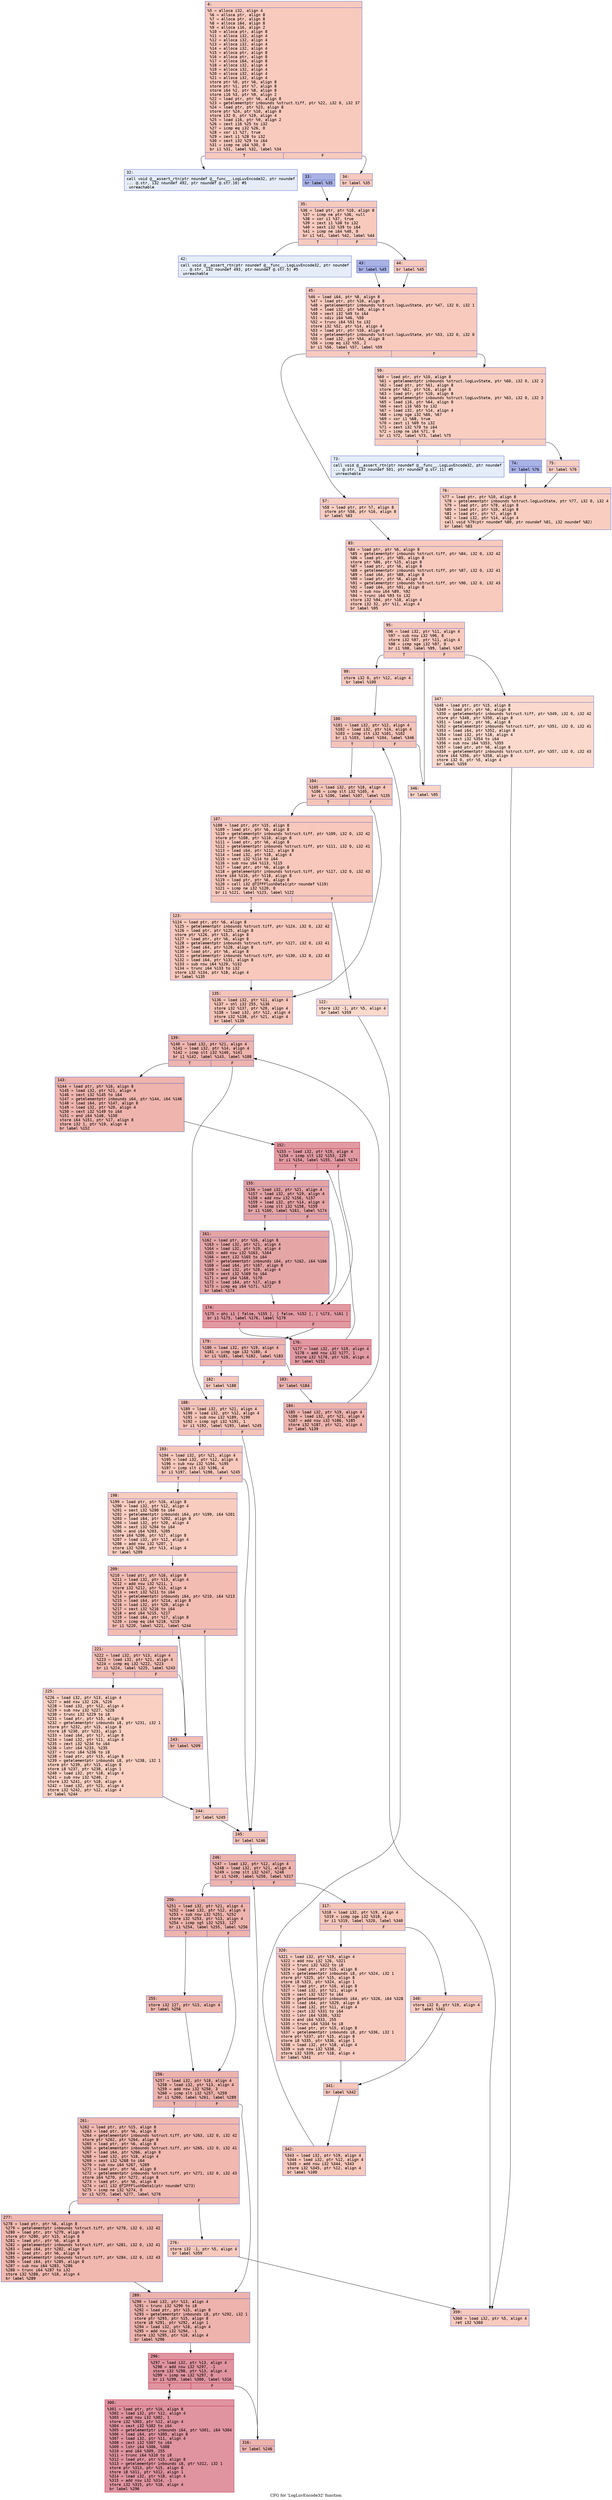 digraph "CFG for 'LogLuvEncode32' function" {
	label="CFG for 'LogLuvEncode32' function";

	Node0x600000635810 [shape=record,color="#3d50c3ff", style=filled, fillcolor="#ef886b70" fontname="Courier",label="{4:\l|  %5 = alloca i32, align 4\l  %6 = alloca ptr, align 8\l  %7 = alloca ptr, align 8\l  %8 = alloca i64, align 8\l  %9 = alloca i16, align 2\l  %10 = alloca ptr, align 8\l  %11 = alloca i32, align 4\l  %12 = alloca i32, align 4\l  %13 = alloca i32, align 4\l  %14 = alloca i32, align 4\l  %15 = alloca ptr, align 8\l  %16 = alloca ptr, align 8\l  %17 = alloca i64, align 8\l  %18 = alloca i32, align 4\l  %19 = alloca i32, align 4\l  %20 = alloca i32, align 4\l  %21 = alloca i32, align 4\l  store ptr %0, ptr %6, align 8\l  store ptr %1, ptr %7, align 8\l  store i64 %2, ptr %8, align 8\l  store i16 %3, ptr %9, align 2\l  %22 = load ptr, ptr %6, align 8\l  %23 = getelementptr inbounds %struct.tiff, ptr %22, i32 0, i32 37\l  %24 = load ptr, ptr %23, align 8\l  store ptr %24, ptr %10, align 8\l  store i32 0, ptr %19, align 4\l  %25 = load i16, ptr %9, align 2\l  %26 = zext i16 %25 to i32\l  %27 = icmp eq i32 %26, 0\l  %28 = xor i1 %27, true\l  %29 = zext i1 %28 to i32\l  %30 = sext i32 %29 to i64\l  %31 = icmp ne i64 %30, 0\l  br i1 %31, label %32, label %34\l|{<s0>T|<s1>F}}"];
	Node0x600000635810:s0 -> Node0x600000635860[tooltip="4 -> 32\nProbability 0.00%" ];
	Node0x600000635810:s1 -> Node0x600000635900[tooltip="4 -> 34\nProbability 100.00%" ];
	Node0x600000635860 [shape=record,color="#3d50c3ff", style=filled, fillcolor="#c7d7f070" fontname="Courier",label="{32:\l|  call void @__assert_rtn(ptr noundef @__func__.LogLuvEncode32, ptr noundef\l... @.str, i32 noundef 492, ptr noundef @.str.10) #5\l  unreachable\l}"];
	Node0x6000006358b0 [shape=record,color="#3d50c3ff", style=filled, fillcolor="#3d50c370" fontname="Courier",label="{33:\l|  br label %35\l}"];
	Node0x6000006358b0 -> Node0x600000635950[tooltip="33 -> 35\nProbability 100.00%" ];
	Node0x600000635900 [shape=record,color="#3d50c3ff", style=filled, fillcolor="#ef886b70" fontname="Courier",label="{34:\l|  br label %35\l}"];
	Node0x600000635900 -> Node0x600000635950[tooltip="34 -> 35\nProbability 100.00%" ];
	Node0x600000635950 [shape=record,color="#3d50c3ff", style=filled, fillcolor="#ef886b70" fontname="Courier",label="{35:\l|  %36 = load ptr, ptr %10, align 8\l  %37 = icmp ne ptr %36, null\l  %38 = xor i1 %37, true\l  %39 = zext i1 %38 to i32\l  %40 = sext i32 %39 to i64\l  %41 = icmp ne i64 %40, 0\l  br i1 %41, label %42, label %44\l|{<s0>T|<s1>F}}"];
	Node0x600000635950:s0 -> Node0x6000006359a0[tooltip="35 -> 42\nProbability 0.00%" ];
	Node0x600000635950:s1 -> Node0x600000635a40[tooltip="35 -> 44\nProbability 100.00%" ];
	Node0x6000006359a0 [shape=record,color="#3d50c3ff", style=filled, fillcolor="#c7d7f070" fontname="Courier",label="{42:\l|  call void @__assert_rtn(ptr noundef @__func__.LogLuvEncode32, ptr noundef\l... @.str, i32 noundef 493, ptr noundef @.str.5) #5\l  unreachable\l}"];
	Node0x6000006359f0 [shape=record,color="#3d50c3ff", style=filled, fillcolor="#3d50c370" fontname="Courier",label="{43:\l|  br label %45\l}"];
	Node0x6000006359f0 -> Node0x600000635a90[tooltip="43 -> 45\nProbability 100.00%" ];
	Node0x600000635a40 [shape=record,color="#3d50c3ff", style=filled, fillcolor="#ef886b70" fontname="Courier",label="{44:\l|  br label %45\l}"];
	Node0x600000635a40 -> Node0x600000635a90[tooltip="44 -> 45\nProbability 100.00%" ];
	Node0x600000635a90 [shape=record,color="#3d50c3ff", style=filled, fillcolor="#ef886b70" fontname="Courier",label="{45:\l|  %46 = load i64, ptr %8, align 8\l  %47 = load ptr, ptr %10, align 8\l  %48 = getelementptr inbounds %struct.logLuvState, ptr %47, i32 0, i32 1\l  %49 = load i32, ptr %48, align 4\l  %50 = sext i32 %49 to i64\l  %51 = sdiv i64 %46, %50\l  %52 = trunc i64 %51 to i32\l  store i32 %52, ptr %14, align 4\l  %53 = load ptr, ptr %10, align 8\l  %54 = getelementptr inbounds %struct.logLuvState, ptr %53, i32 0, i32 0\l  %55 = load i32, ptr %54, align 8\l  %56 = icmp eq i32 %55, 2\l  br i1 %56, label %57, label %59\l|{<s0>T|<s1>F}}"];
	Node0x600000635a90:s0 -> Node0x600000635ae0[tooltip="45 -> 57\nProbability 50.00%" ];
	Node0x600000635a90:s1 -> Node0x600000635b30[tooltip="45 -> 59\nProbability 50.00%" ];
	Node0x600000635ae0 [shape=record,color="#3d50c3ff", style=filled, fillcolor="#f2907270" fontname="Courier",label="{57:\l|  %58 = load ptr, ptr %7, align 8\l  store ptr %58, ptr %16, align 8\l  br label %83\l}"];
	Node0x600000635ae0 -> Node0x600000635cc0[tooltip="57 -> 83\nProbability 100.00%" ];
	Node0x600000635b30 [shape=record,color="#3d50c3ff", style=filled, fillcolor="#f2907270" fontname="Courier",label="{59:\l|  %60 = load ptr, ptr %10, align 8\l  %61 = getelementptr inbounds %struct.logLuvState, ptr %60, i32 0, i32 2\l  %62 = load ptr, ptr %61, align 8\l  store ptr %62, ptr %16, align 8\l  %63 = load ptr, ptr %10, align 8\l  %64 = getelementptr inbounds %struct.logLuvState, ptr %63, i32 0, i32 3\l  %65 = load i16, ptr %64, align 8\l  %66 = sext i16 %65 to i32\l  %67 = load i32, ptr %14, align 4\l  %68 = icmp sge i32 %66, %67\l  %69 = xor i1 %68, true\l  %70 = zext i1 %69 to i32\l  %71 = sext i32 %70 to i64\l  %72 = icmp ne i64 %71, 0\l  br i1 %72, label %73, label %75\l|{<s0>T|<s1>F}}"];
	Node0x600000635b30:s0 -> Node0x600000635b80[tooltip="59 -> 73\nProbability 0.00%" ];
	Node0x600000635b30:s1 -> Node0x600000635c20[tooltip="59 -> 75\nProbability 100.00%" ];
	Node0x600000635b80 [shape=record,color="#3d50c3ff", style=filled, fillcolor="#c5d6f270" fontname="Courier",label="{73:\l|  call void @__assert_rtn(ptr noundef @__func__.LogLuvEncode32, ptr noundef\l... @.str, i32 noundef 501, ptr noundef @.str.11) #5\l  unreachable\l}"];
	Node0x600000635bd0 [shape=record,color="#3d50c3ff", style=filled, fillcolor="#3d50c370" fontname="Courier",label="{74:\l|  br label %76\l}"];
	Node0x600000635bd0 -> Node0x600000635c70[tooltip="74 -> 76\nProbability 100.00%" ];
	Node0x600000635c20 [shape=record,color="#3d50c3ff", style=filled, fillcolor="#f2907270" fontname="Courier",label="{75:\l|  br label %76\l}"];
	Node0x600000635c20 -> Node0x600000635c70[tooltip="75 -> 76\nProbability 100.00%" ];
	Node0x600000635c70 [shape=record,color="#3d50c3ff", style=filled, fillcolor="#f2907270" fontname="Courier",label="{76:\l|  %77 = load ptr, ptr %10, align 8\l  %78 = getelementptr inbounds %struct.logLuvState, ptr %77, i32 0, i32 4\l  %79 = load ptr, ptr %78, align 8\l  %80 = load ptr, ptr %10, align 8\l  %81 = load ptr, ptr %7, align 8\l  %82 = load i32, ptr %14, align 4\l  call void %79(ptr noundef %80, ptr noundef %81, i32 noundef %82)\l  br label %83\l}"];
	Node0x600000635c70 -> Node0x600000635cc0[tooltip="76 -> 83\nProbability 100.00%" ];
	Node0x600000635cc0 [shape=record,color="#3d50c3ff", style=filled, fillcolor="#ef886b70" fontname="Courier",label="{83:\l|  %84 = load ptr, ptr %6, align 8\l  %85 = getelementptr inbounds %struct.tiff, ptr %84, i32 0, i32 42\l  %86 = load ptr, ptr %85, align 8\l  store ptr %86, ptr %15, align 8\l  %87 = load ptr, ptr %6, align 8\l  %88 = getelementptr inbounds %struct.tiff, ptr %87, i32 0, i32 41\l  %89 = load i64, ptr %88, align 8\l  %90 = load ptr, ptr %6, align 8\l  %91 = getelementptr inbounds %struct.tiff, ptr %90, i32 0, i32 43\l  %92 = load i64, ptr %91, align 8\l  %93 = sub nsw i64 %89, %92\l  %94 = trunc i64 %93 to i32\l  store i32 %94, ptr %18, align 4\l  store i32 32, ptr %11, align 4\l  br label %95\l}"];
	Node0x600000635cc0 -> Node0x600000635d10[tooltip="83 -> 95\nProbability 100.00%" ];
	Node0x600000635d10 [shape=record,color="#3d50c3ff", style=filled, fillcolor="#ef886b70" fontname="Courier",label="{95:\l|  %96 = load i32, ptr %11, align 4\l  %97 = sub nsw i32 %96, 8\l  store i32 %97, ptr %11, align 4\l  %98 = icmp sge i32 %97, 0\l  br i1 %98, label %99, label %347\l|{<s0>T|<s1>F}}"];
	Node0x600000635d10:s0 -> Node0x600000635d60[tooltip="95 -> 99\nProbability 96.88%" ];
	Node0x600000635d10:s1 -> Node0x600000636b20[tooltip="95 -> 347\nProbability 3.12%" ];
	Node0x600000635d60 [shape=record,color="#3d50c3ff", style=filled, fillcolor="#ef886b70" fontname="Courier",label="{99:\l|  store i32 0, ptr %12, align 4\l  br label %100\l}"];
	Node0x600000635d60 -> Node0x600000635db0[tooltip="99 -> 100\nProbability 100.00%" ];
	Node0x600000635db0 [shape=record,color="#3d50c3ff", style=filled, fillcolor="#e97a5f70" fontname="Courier",label="{100:\l|  %101 = load i32, ptr %12, align 4\l  %102 = load i32, ptr %14, align 4\l  %103 = icmp slt i32 %101, %102\l  br i1 %103, label %104, label %346\l|{<s0>T|<s1>F}}"];
	Node0x600000635db0:s0 -> Node0x600000635e00[tooltip="100 -> 104\nProbability 96.88%" ];
	Node0x600000635db0:s1 -> Node0x600000636ad0[tooltip="100 -> 346\nProbability 3.12%" ];
	Node0x600000635e00 [shape=record,color="#3d50c3ff", style=filled, fillcolor="#e97a5f70" fontname="Courier",label="{104:\l|  %105 = load i32, ptr %18, align 4\l  %106 = icmp slt i32 %105, 4\l  br i1 %106, label %107, label %135\l|{<s0>T|<s1>F}}"];
	Node0x600000635e00:s0 -> Node0x600000635e50[tooltip="104 -> 107\nProbability 50.00%" ];
	Node0x600000635e00:s1 -> Node0x600000635f40[tooltip="104 -> 135\nProbability 50.00%" ];
	Node0x600000635e50 [shape=record,color="#3d50c3ff", style=filled, fillcolor="#ed836670" fontname="Courier",label="{107:\l|  %108 = load ptr, ptr %15, align 8\l  %109 = load ptr, ptr %6, align 8\l  %110 = getelementptr inbounds %struct.tiff, ptr %109, i32 0, i32 42\l  store ptr %108, ptr %110, align 8\l  %111 = load ptr, ptr %6, align 8\l  %112 = getelementptr inbounds %struct.tiff, ptr %111, i32 0, i32 41\l  %113 = load i64, ptr %112, align 8\l  %114 = load i32, ptr %18, align 4\l  %115 = sext i32 %114 to i64\l  %116 = sub nsw i64 %113, %115\l  %117 = load ptr, ptr %6, align 8\l  %118 = getelementptr inbounds %struct.tiff, ptr %117, i32 0, i32 43\l  store i64 %116, ptr %118, align 8\l  %119 = load ptr, ptr %6, align 8\l  %120 = call i32 @TIFFFlushData1(ptr noundef %119)\l  %121 = icmp ne i32 %120, 0\l  br i1 %121, label %123, label %122\l|{<s0>T|<s1>F}}"];
	Node0x600000635e50:s0 -> Node0x600000635ef0[tooltip="107 -> 123\nProbability 96.88%" ];
	Node0x600000635e50:s1 -> Node0x600000635ea0[tooltip="107 -> 122\nProbability 3.12%" ];
	Node0x600000635ea0 [shape=record,color="#3d50c3ff", style=filled, fillcolor="#f7a88970" fontname="Courier",label="{122:\l|  store i32 -1, ptr %5, align 4\l  br label %359\l}"];
	Node0x600000635ea0 -> Node0x600000636b70[tooltip="122 -> 359\nProbability 100.00%" ];
	Node0x600000635ef0 [shape=record,color="#3d50c3ff", style=filled, fillcolor="#ed836670" fontname="Courier",label="{123:\l|  %124 = load ptr, ptr %6, align 8\l  %125 = getelementptr inbounds %struct.tiff, ptr %124, i32 0, i32 42\l  %126 = load ptr, ptr %125, align 8\l  store ptr %126, ptr %15, align 8\l  %127 = load ptr, ptr %6, align 8\l  %128 = getelementptr inbounds %struct.tiff, ptr %127, i32 0, i32 41\l  %129 = load i64, ptr %128, align 8\l  %130 = load ptr, ptr %6, align 8\l  %131 = getelementptr inbounds %struct.tiff, ptr %130, i32 0, i32 43\l  %132 = load i64, ptr %131, align 8\l  %133 = sub nsw i64 %129, %132\l  %134 = trunc i64 %133 to i32\l  store i32 %134, ptr %18, align 4\l  br label %135\l}"];
	Node0x600000635ef0 -> Node0x600000635f40[tooltip="123 -> 135\nProbability 100.00%" ];
	Node0x600000635f40 [shape=record,color="#3d50c3ff", style=filled, fillcolor="#e97a5f70" fontname="Courier",label="{135:\l|  %136 = load i32, ptr %11, align 4\l  %137 = shl i32 255, %136\l  store i32 %137, ptr %20, align 4\l  %138 = load i32, ptr %12, align 4\l  store i32 %138, ptr %21, align 4\l  br label %139\l}"];
	Node0x600000635f40 -> Node0x600000635f90[tooltip="135 -> 139\nProbability 100.00%" ];
	Node0x600000635f90 [shape=record,color="#3d50c3ff", style=filled, fillcolor="#d8564670" fontname="Courier",label="{139:\l|  %140 = load i32, ptr %21, align 4\l  %141 = load i32, ptr %14, align 4\l  %142 = icmp slt i32 %140, %141\l  br i1 %142, label %143, label %188\l|{<s0>T|<s1>F}}"];
	Node0x600000635f90:s0 -> Node0x600000635fe0[tooltip="139 -> 143\nProbability 96.88%" ];
	Node0x600000635f90:s1 -> Node0x600000636300[tooltip="139 -> 188\nProbability 3.12%" ];
	Node0x600000635fe0 [shape=record,color="#3d50c3ff", style=filled, fillcolor="#d8564670" fontname="Courier",label="{143:\l|  %144 = load ptr, ptr %16, align 8\l  %145 = load i32, ptr %21, align 4\l  %146 = sext i32 %145 to i64\l  %147 = getelementptr inbounds i64, ptr %144, i64 %146\l  %148 = load i64, ptr %147, align 8\l  %149 = load i32, ptr %20, align 4\l  %150 = sext i32 %149 to i64\l  %151 = and i64 %148, %150\l  store i64 %151, ptr %17, align 8\l  store i32 1, ptr %19, align 4\l  br label %152\l}"];
	Node0x600000635fe0 -> Node0x600000636030[tooltip="143 -> 152\nProbability 100.00%" ];
	Node0x600000636030 [shape=record,color="#b70d28ff", style=filled, fillcolor="#bb1b2c70" fontname="Courier",label="{152:\l|  %153 = load i32, ptr %19, align 4\l  %154 = icmp slt i32 %153, 129\l  br i1 %154, label %155, label %174\l|{<s0>T|<s1>F}}"];
	Node0x600000636030:s0 -> Node0x600000636080[tooltip="152 -> 155\nProbability 50.00%" ];
	Node0x600000636030:s1 -> Node0x600000636120[tooltip="152 -> 174\nProbability 50.00%" ];
	Node0x600000636080 [shape=record,color="#3d50c3ff", style=filled, fillcolor="#c32e3170" fontname="Courier",label="{155:\l|  %156 = load i32, ptr %21, align 4\l  %157 = load i32, ptr %19, align 4\l  %158 = add nsw i32 %156, %157\l  %159 = load i32, ptr %14, align 4\l  %160 = icmp slt i32 %158, %159\l  br i1 %160, label %161, label %174\l|{<s0>T|<s1>F}}"];
	Node0x600000636080:s0 -> Node0x6000006360d0[tooltip="155 -> 161\nProbability 50.00%" ];
	Node0x600000636080:s1 -> Node0x600000636120[tooltip="155 -> 174\nProbability 50.00%" ];
	Node0x6000006360d0 [shape=record,color="#3d50c3ff", style=filled, fillcolor="#c5333470" fontname="Courier",label="{161:\l|  %162 = load ptr, ptr %16, align 8\l  %163 = load i32, ptr %21, align 4\l  %164 = load i32, ptr %19, align 4\l  %165 = add nsw i32 %163, %164\l  %166 = sext i32 %165 to i64\l  %167 = getelementptr inbounds i64, ptr %162, i64 %166\l  %168 = load i64, ptr %167, align 8\l  %169 = load i32, ptr %20, align 4\l  %170 = sext i32 %169 to i64\l  %171 = and i64 %168, %170\l  %172 = load i64, ptr %17, align 8\l  %173 = icmp eq i64 %171, %172\l  br label %174\l}"];
	Node0x6000006360d0 -> Node0x600000636120[tooltip="161 -> 174\nProbability 100.00%" ];
	Node0x600000636120 [shape=record,color="#b70d28ff", style=filled, fillcolor="#bb1b2c70" fontname="Courier",label="{174:\l|  %175 = phi i1 [ false, %155 ], [ false, %152 ], [ %173, %161 ]\l  br i1 %175, label %176, label %179\l|{<s0>T|<s1>F}}"];
	Node0x600000636120:s0 -> Node0x600000636170[tooltip="174 -> 176\nProbability 96.88%" ];
	Node0x600000636120:s1 -> Node0x6000006361c0[tooltip="174 -> 179\nProbability 3.12%" ];
	Node0x600000636170 [shape=record,color="#b70d28ff", style=filled, fillcolor="#bb1b2c70" fontname="Courier",label="{176:\l|  %177 = load i32, ptr %19, align 4\l  %178 = add nsw i32 %177, 1\l  store i32 %178, ptr %19, align 4\l  br label %152\l}"];
	Node0x600000636170 -> Node0x600000636030[tooltip="176 -> 152\nProbability 100.00%" ];
	Node0x6000006361c0 [shape=record,color="#3d50c3ff", style=filled, fillcolor="#d8564670" fontname="Courier",label="{179:\l|  %180 = load i32, ptr %19, align 4\l  %181 = icmp sge i32 %180, 4\l  br i1 %181, label %182, label %183\l|{<s0>T|<s1>F}}"];
	Node0x6000006361c0:s0 -> Node0x600000636210[tooltip="179 -> 182\nProbability 3.12%" ];
	Node0x6000006361c0:s1 -> Node0x600000636260[tooltip="179 -> 183\nProbability 96.88%" ];
	Node0x600000636210 [shape=record,color="#3d50c3ff", style=filled, fillcolor="#ed836670" fontname="Courier",label="{182:\l|  br label %188\l}"];
	Node0x600000636210 -> Node0x600000636300[tooltip="182 -> 188\nProbability 100.00%" ];
	Node0x600000636260 [shape=record,color="#3d50c3ff", style=filled, fillcolor="#d8564670" fontname="Courier",label="{183:\l|  br label %184\l}"];
	Node0x600000636260 -> Node0x6000006362b0[tooltip="183 -> 184\nProbability 100.00%" ];
	Node0x6000006362b0 [shape=record,color="#3d50c3ff", style=filled, fillcolor="#d8564670" fontname="Courier",label="{184:\l|  %185 = load i32, ptr %19, align 4\l  %186 = load i32, ptr %21, align 4\l  %187 = add nsw i32 %186, %185\l  store i32 %187, ptr %21, align 4\l  br label %139\l}"];
	Node0x6000006362b0 -> Node0x600000635f90[tooltip="184 -> 139\nProbability 100.00%" ];
	Node0x600000636300 [shape=record,color="#3d50c3ff", style=filled, fillcolor="#e97a5f70" fontname="Courier",label="{188:\l|  %189 = load i32, ptr %21, align 4\l  %190 = load i32, ptr %12, align 4\l  %191 = sub nsw i32 %189, %190\l  %192 = icmp sgt i32 %191, 1\l  br i1 %192, label %193, label %245\l|{<s0>T|<s1>F}}"];
	Node0x600000636300:s0 -> Node0x600000636350[tooltip="188 -> 193\nProbability 50.00%" ];
	Node0x600000636300:s1 -> Node0x600000636580[tooltip="188 -> 245\nProbability 50.00%" ];
	Node0x600000636350 [shape=record,color="#3d50c3ff", style=filled, fillcolor="#ed836670" fontname="Courier",label="{193:\l|  %194 = load i32, ptr %21, align 4\l  %195 = load i32, ptr %12, align 4\l  %196 = sub nsw i32 %194, %195\l  %197 = icmp slt i32 %196, 4\l  br i1 %197, label %198, label %245\l|{<s0>T|<s1>F}}"];
	Node0x600000636350:s0 -> Node0x6000006363a0[tooltip="193 -> 198\nProbability 50.00%" ];
	Node0x600000636350:s1 -> Node0x600000636580[tooltip="193 -> 245\nProbability 50.00%" ];
	Node0x6000006363a0 [shape=record,color="#3d50c3ff", style=filled, fillcolor="#f08b6e70" fontname="Courier",label="{198:\l|  %199 = load ptr, ptr %16, align 8\l  %200 = load i32, ptr %12, align 4\l  %201 = sext i32 %200 to i64\l  %202 = getelementptr inbounds i64, ptr %199, i64 %201\l  %203 = load i64, ptr %202, align 8\l  %204 = load i32, ptr %20, align 4\l  %205 = sext i32 %204 to i64\l  %206 = and i64 %203, %205\l  store i64 %206, ptr %17, align 8\l  %207 = load i32, ptr %12, align 4\l  %208 = add nsw i32 %207, 1\l  store i32 %208, ptr %13, align 4\l  br label %209\l}"];
	Node0x6000006363a0 -> Node0x6000006363f0[tooltip="198 -> 209\nProbability 100.00%" ];
	Node0x6000006363f0 [shape=record,color="#3d50c3ff", style=filled, fillcolor="#e1675170" fontname="Courier",label="{209:\l|  %210 = load ptr, ptr %16, align 8\l  %211 = load i32, ptr %13, align 4\l  %212 = add nsw i32 %211, 1\l  store i32 %212, ptr %13, align 4\l  %213 = sext i32 %211 to i64\l  %214 = getelementptr inbounds i64, ptr %210, i64 %213\l  %215 = load i64, ptr %214, align 8\l  %216 = load i32, ptr %20, align 4\l  %217 = sext i32 %216 to i64\l  %218 = and i64 %215, %217\l  %219 = load i64, ptr %17, align 8\l  %220 = icmp eq i64 %218, %219\l  br i1 %220, label %221, label %244\l|{<s0>T|<s1>F}}"];
	Node0x6000006363f0:s0 -> Node0x600000636440[tooltip="209 -> 221\nProbability 96.88%" ];
	Node0x6000006363f0:s1 -> Node0x600000636530[tooltip="209 -> 244\nProbability 3.12%" ];
	Node0x600000636440 [shape=record,color="#3d50c3ff", style=filled, fillcolor="#e36c5570" fontname="Courier",label="{221:\l|  %222 = load i32, ptr %13, align 4\l  %223 = load i32, ptr %21, align 4\l  %224 = icmp eq i32 %222, %223\l  br i1 %224, label %225, label %243\l|{<s0>T|<s1>F}}"];
	Node0x600000636440:s0 -> Node0x600000636490[tooltip="221 -> 225\nProbability 3.12%" ];
	Node0x600000636440:s1 -> Node0x6000006364e0[tooltip="221 -> 243\nProbability 96.88%" ];
	Node0x600000636490 [shape=record,color="#3d50c3ff", style=filled, fillcolor="#f3947570" fontname="Courier",label="{225:\l|  %226 = load i32, ptr %13, align 4\l  %227 = add nsw i32 126, %226\l  %228 = load i32, ptr %12, align 4\l  %229 = sub nsw i32 %227, %228\l  %230 = trunc i32 %229 to i8\l  %231 = load ptr, ptr %15, align 8\l  %232 = getelementptr inbounds i8, ptr %231, i32 1\l  store ptr %232, ptr %15, align 8\l  store i8 %230, ptr %231, align 1\l  %233 = load i64, ptr %17, align 8\l  %234 = load i32, ptr %11, align 4\l  %235 = zext i32 %234 to i64\l  %236 = lshr i64 %233, %235\l  %237 = trunc i64 %236 to i8\l  %238 = load ptr, ptr %15, align 8\l  %239 = getelementptr inbounds i8, ptr %238, i32 1\l  store ptr %239, ptr %15, align 8\l  store i8 %237, ptr %238, align 1\l  %240 = load i32, ptr %18, align 4\l  %241 = sub nsw i32 %240, 2\l  store i32 %241, ptr %18, align 4\l  %242 = load i32, ptr %21, align 4\l  store i32 %242, ptr %12, align 4\l  br label %244\l}"];
	Node0x600000636490 -> Node0x600000636530[tooltip="225 -> 244\nProbability 100.00%" ];
	Node0x6000006364e0 [shape=record,color="#3d50c3ff", style=filled, fillcolor="#e36c5570" fontname="Courier",label="{243:\l|  br label %209\l}"];
	Node0x6000006364e0 -> Node0x6000006363f0[tooltip="243 -> 209\nProbability 100.00%" ];
	Node0x600000636530 [shape=record,color="#3d50c3ff", style=filled, fillcolor="#f08b6e70" fontname="Courier",label="{244:\l|  br label %245\l}"];
	Node0x600000636530 -> Node0x600000636580[tooltip="244 -> 245\nProbability 100.00%" ];
	Node0x600000636580 [shape=record,color="#3d50c3ff", style=filled, fillcolor="#e97a5f70" fontname="Courier",label="{245:\l|  br label %246\l}"];
	Node0x600000636580 -> Node0x6000006365d0[tooltip="245 -> 246\nProbability 100.00%" ];
	Node0x6000006365d0 [shape=record,color="#3d50c3ff", style=filled, fillcolor="#d6524470" fontname="Courier",label="{246:\l|  %247 = load i32, ptr %12, align 4\l  %248 = load i32, ptr %21, align 4\l  %249 = icmp slt i32 %247, %248\l  br i1 %249, label %250, label %317\l|{<s0>T|<s1>F}}"];
	Node0x6000006365d0:s0 -> Node0x600000636620[tooltip="246 -> 250\nProbability 96.88%" ];
	Node0x6000006365d0:s1 -> Node0x600000636940[tooltip="246 -> 317\nProbability 3.12%" ];
	Node0x600000636620 [shape=record,color="#3d50c3ff", style=filled, fillcolor="#d6524470" fontname="Courier",label="{250:\l|  %251 = load i32, ptr %21, align 4\l  %252 = load i32, ptr %12, align 4\l  %253 = sub nsw i32 %251, %252\l  store i32 %253, ptr %13, align 4\l  %254 = icmp sgt i32 %253, 127\l  br i1 %254, label %255, label %256\l|{<s0>T|<s1>F}}"];
	Node0x600000636620:s0 -> Node0x600000636670[tooltip="250 -> 255\nProbability 50.00%" ];
	Node0x600000636620:s1 -> Node0x6000006366c0[tooltip="250 -> 256\nProbability 50.00%" ];
	Node0x600000636670 [shape=record,color="#3d50c3ff", style=filled, fillcolor="#dc5d4a70" fontname="Courier",label="{255:\l|  store i32 127, ptr %13, align 4\l  br label %256\l}"];
	Node0x600000636670 -> Node0x6000006366c0[tooltip="255 -> 256\nProbability 100.00%" ];
	Node0x6000006366c0 [shape=record,color="#3d50c3ff", style=filled, fillcolor="#d6524470" fontname="Courier",label="{256:\l|  %257 = load i32, ptr %18, align 4\l  %258 = load i32, ptr %13, align 4\l  %259 = add nsw i32 %258, 3\l  %260 = icmp slt i32 %257, %259\l  br i1 %260, label %261, label %289\l|{<s0>T|<s1>F}}"];
	Node0x6000006366c0:s0 -> Node0x600000636710[tooltip="256 -> 261\nProbability 50.00%" ];
	Node0x6000006366c0:s1 -> Node0x600000636800[tooltip="256 -> 289\nProbability 50.00%" ];
	Node0x600000636710 [shape=record,color="#3d50c3ff", style=filled, fillcolor="#dc5d4a70" fontname="Courier",label="{261:\l|  %262 = load ptr, ptr %15, align 8\l  %263 = load ptr, ptr %6, align 8\l  %264 = getelementptr inbounds %struct.tiff, ptr %263, i32 0, i32 42\l  store ptr %262, ptr %264, align 8\l  %265 = load ptr, ptr %6, align 8\l  %266 = getelementptr inbounds %struct.tiff, ptr %265, i32 0, i32 41\l  %267 = load i64, ptr %266, align 8\l  %268 = load i32, ptr %18, align 4\l  %269 = sext i32 %268 to i64\l  %270 = sub nsw i64 %267, %269\l  %271 = load ptr, ptr %6, align 8\l  %272 = getelementptr inbounds %struct.tiff, ptr %271, i32 0, i32 43\l  store i64 %270, ptr %272, align 8\l  %273 = load ptr, ptr %6, align 8\l  %274 = call i32 @TIFFFlushData1(ptr noundef %273)\l  %275 = icmp ne i32 %274, 0\l  br i1 %275, label %277, label %276\l|{<s0>T|<s1>F}}"];
	Node0x600000636710:s0 -> Node0x6000006367b0[tooltip="261 -> 277\nProbability 96.88%" ];
	Node0x600000636710:s1 -> Node0x600000636760[tooltip="261 -> 276\nProbability 3.12%" ];
	Node0x600000636760 [shape=record,color="#3d50c3ff", style=filled, fillcolor="#ef886b70" fontname="Courier",label="{276:\l|  store i32 -1, ptr %5, align 4\l  br label %359\l}"];
	Node0x600000636760 -> Node0x600000636b70[tooltip="276 -> 359\nProbability 100.00%" ];
	Node0x6000006367b0 [shape=record,color="#3d50c3ff", style=filled, fillcolor="#dc5d4a70" fontname="Courier",label="{277:\l|  %278 = load ptr, ptr %6, align 8\l  %279 = getelementptr inbounds %struct.tiff, ptr %278, i32 0, i32 42\l  %280 = load ptr, ptr %279, align 8\l  store ptr %280, ptr %15, align 8\l  %281 = load ptr, ptr %6, align 8\l  %282 = getelementptr inbounds %struct.tiff, ptr %281, i32 0, i32 41\l  %283 = load i64, ptr %282, align 8\l  %284 = load ptr, ptr %6, align 8\l  %285 = getelementptr inbounds %struct.tiff, ptr %284, i32 0, i32 43\l  %286 = load i64, ptr %285, align 8\l  %287 = sub nsw i64 %283, %286\l  %288 = trunc i64 %287 to i32\l  store i32 %288, ptr %18, align 4\l  br label %289\l}"];
	Node0x6000006367b0 -> Node0x600000636800[tooltip="277 -> 289\nProbability 100.00%" ];
	Node0x600000636800 [shape=record,color="#3d50c3ff", style=filled, fillcolor="#d6524470" fontname="Courier",label="{289:\l|  %290 = load i32, ptr %13, align 4\l  %291 = trunc i32 %290 to i8\l  %292 = load ptr, ptr %15, align 8\l  %293 = getelementptr inbounds i8, ptr %292, i32 1\l  store ptr %293, ptr %15, align 8\l  store i8 %291, ptr %292, align 1\l  %294 = load i32, ptr %18, align 4\l  %295 = add nsw i32 %294, -1\l  store i32 %295, ptr %18, align 4\l  br label %296\l}"];
	Node0x600000636800 -> Node0x600000636850[tooltip="289 -> 296\nProbability 100.00%" ];
	Node0x600000636850 [shape=record,color="#b70d28ff", style=filled, fillcolor="#b70d2870" fontname="Courier",label="{296:\l|  %297 = load i32, ptr %13, align 4\l  %298 = add nsw i32 %297, -1\l  store i32 %298, ptr %13, align 4\l  %299 = icmp ne i32 %297, 0\l  br i1 %299, label %300, label %316\l|{<s0>T|<s1>F}}"];
	Node0x600000636850:s0 -> Node0x6000006368a0[tooltip="296 -> 300\nProbability 96.88%" ];
	Node0x600000636850:s1 -> Node0x6000006368f0[tooltip="296 -> 316\nProbability 3.12%" ];
	Node0x6000006368a0 [shape=record,color="#b70d28ff", style=filled, fillcolor="#b70d2870" fontname="Courier",label="{300:\l|  %301 = load ptr, ptr %16, align 8\l  %302 = load i32, ptr %12, align 4\l  %303 = add nsw i32 %302, 1\l  store i32 %303, ptr %12, align 4\l  %304 = sext i32 %302 to i64\l  %305 = getelementptr inbounds i64, ptr %301, i64 %304\l  %306 = load i64, ptr %305, align 8\l  %307 = load i32, ptr %11, align 4\l  %308 = zext i32 %307 to i64\l  %309 = lshr i64 %306, %308\l  %310 = and i64 %309, 255\l  %311 = trunc i64 %310 to i8\l  %312 = load ptr, ptr %15, align 8\l  %313 = getelementptr inbounds i8, ptr %312, i32 1\l  store ptr %313, ptr %15, align 8\l  store i8 %311, ptr %312, align 1\l  %314 = load i32, ptr %18, align 4\l  %315 = add nsw i32 %314, -1\l  store i32 %315, ptr %18, align 4\l  br label %296\l}"];
	Node0x6000006368a0 -> Node0x600000636850[tooltip="300 -> 296\nProbability 100.00%" ];
	Node0x6000006368f0 [shape=record,color="#3d50c3ff", style=filled, fillcolor="#d6524470" fontname="Courier",label="{316:\l|  br label %246\l}"];
	Node0x6000006368f0 -> Node0x6000006365d0[tooltip="316 -> 246\nProbability 100.00%" ];
	Node0x600000636940 [shape=record,color="#3d50c3ff", style=filled, fillcolor="#ec7f6370" fontname="Courier",label="{317:\l|  %318 = load i32, ptr %19, align 4\l  %319 = icmp sge i32 %318, 4\l  br i1 %319, label %320, label %340\l|{<s0>T|<s1>F}}"];
	Node0x600000636940:s0 -> Node0x600000636990[tooltip="317 -> 320\nProbability 50.00%" ];
	Node0x600000636940:s1 -> Node0x6000006369e0[tooltip="317 -> 340\nProbability 50.00%" ];
	Node0x600000636990 [shape=record,color="#3d50c3ff", style=filled, fillcolor="#ef886b70" fontname="Courier",label="{320:\l|  %321 = load i32, ptr %19, align 4\l  %322 = add nsw i32 126, %321\l  %323 = trunc i32 %322 to i8\l  %324 = load ptr, ptr %15, align 8\l  %325 = getelementptr inbounds i8, ptr %324, i32 1\l  store ptr %325, ptr %15, align 8\l  store i8 %323, ptr %324, align 1\l  %326 = load ptr, ptr %16, align 8\l  %327 = load i32, ptr %21, align 4\l  %328 = sext i32 %327 to i64\l  %329 = getelementptr inbounds i64, ptr %326, i64 %328\l  %330 = load i64, ptr %329, align 8\l  %331 = load i32, ptr %11, align 4\l  %332 = zext i32 %331 to i64\l  %333 = lshr i64 %330, %332\l  %334 = and i64 %333, 255\l  %335 = trunc i64 %334 to i8\l  %336 = load ptr, ptr %15, align 8\l  %337 = getelementptr inbounds i8, ptr %336, i32 1\l  store ptr %337, ptr %15, align 8\l  store i8 %335, ptr %336, align 1\l  %338 = load i32, ptr %18, align 4\l  %339 = sub nsw i32 %338, 2\l  store i32 %339, ptr %18, align 4\l  br label %341\l}"];
	Node0x600000636990 -> Node0x600000636a30[tooltip="320 -> 341\nProbability 100.00%" ];
	Node0x6000006369e0 [shape=record,color="#3d50c3ff", style=filled, fillcolor="#ef886b70" fontname="Courier",label="{340:\l|  store i32 0, ptr %19, align 4\l  br label %341\l}"];
	Node0x6000006369e0 -> Node0x600000636a30[tooltip="340 -> 341\nProbability 100.00%" ];
	Node0x600000636a30 [shape=record,color="#3d50c3ff", style=filled, fillcolor="#ec7f6370" fontname="Courier",label="{341:\l|  br label %342\l}"];
	Node0x600000636a30 -> Node0x600000636a80[tooltip="341 -> 342\nProbability 100.00%" ];
	Node0x600000636a80 [shape=record,color="#3d50c3ff", style=filled, fillcolor="#ec7f6370" fontname="Courier",label="{342:\l|  %343 = load i32, ptr %19, align 4\l  %344 = load i32, ptr %12, align 4\l  %345 = add nsw i32 %344, %343\l  store i32 %345, ptr %12, align 4\l  br label %100\l}"];
	Node0x600000636a80 -> Node0x600000635db0[tooltip="342 -> 100\nProbability 100.00%" ];
	Node0x600000636ad0 [shape=record,color="#3d50c3ff", style=filled, fillcolor="#f5a08170" fontname="Courier",label="{346:\l|  br label %95\l}"];
	Node0x600000636ad0 -> Node0x600000635d10[tooltip="346 -> 95\nProbability 100.00%" ];
	Node0x600000636b20 [shape=record,color="#3d50c3ff", style=filled, fillcolor="#f7ac8e70" fontname="Courier",label="{347:\l|  %348 = load ptr, ptr %15, align 8\l  %349 = load ptr, ptr %6, align 8\l  %350 = getelementptr inbounds %struct.tiff, ptr %349, i32 0, i32 42\l  store ptr %348, ptr %350, align 8\l  %351 = load ptr, ptr %6, align 8\l  %352 = getelementptr inbounds %struct.tiff, ptr %351, i32 0, i32 41\l  %353 = load i64, ptr %352, align 8\l  %354 = load i32, ptr %18, align 4\l  %355 = sext i32 %354 to i64\l  %356 = sub nsw i64 %353, %355\l  %357 = load ptr, ptr %6, align 8\l  %358 = getelementptr inbounds %struct.tiff, ptr %357, i32 0, i32 43\l  store i64 %356, ptr %358, align 8\l  store i32 0, ptr %5, align 4\l  br label %359\l}"];
	Node0x600000636b20 -> Node0x600000636b70[tooltip="347 -> 359\nProbability 100.00%" ];
	Node0x600000636b70 [shape=record,color="#3d50c3ff", style=filled, fillcolor="#ef886b70" fontname="Courier",label="{359:\l|  %360 = load i32, ptr %5, align 4\l  ret i32 %360\l}"];
}
